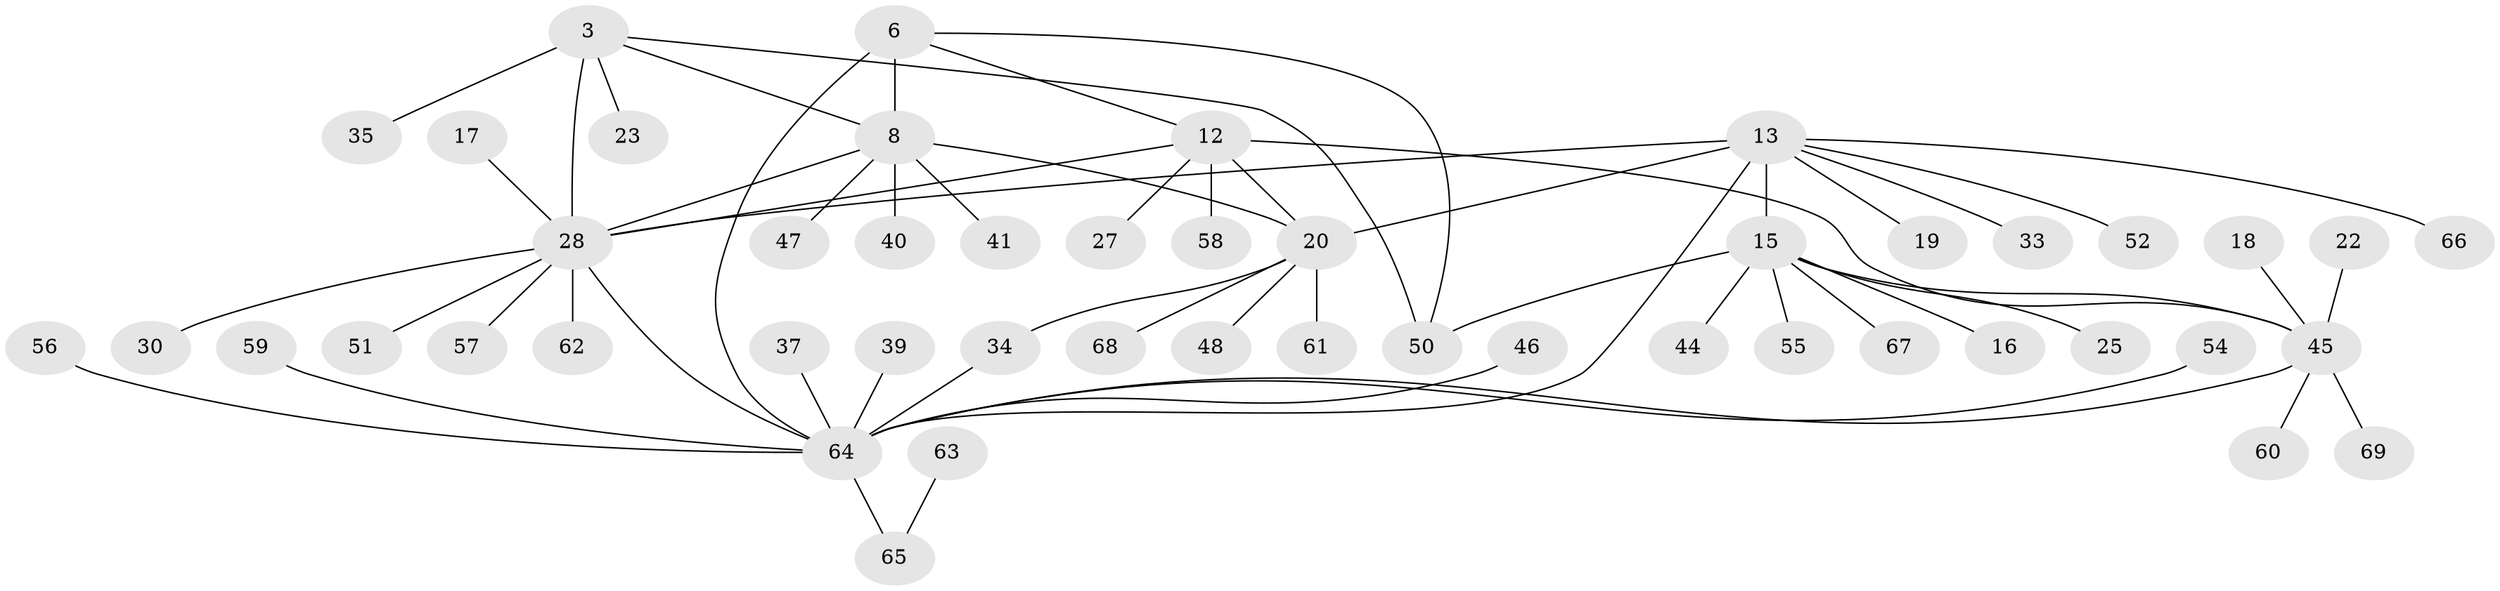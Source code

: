 // original degree distribution, {2: 0.2028985507246377, 10: 0.014492753623188406, 6: 0.014492753623188406, 8: 0.07246376811594203, 5: 0.014492753623188406, 9: 0.028985507246376812, 4: 0.028985507246376812, 7: 0.014492753623188406, 3: 0.08695652173913043, 1: 0.5217391304347826}
// Generated by graph-tools (version 1.1) at 2025/57/03/04/25 21:57:43]
// undirected, 48 vertices, 58 edges
graph export_dot {
graph [start="1"]
  node [color=gray90,style=filled];
  3 [super="+1"];
  6;
  8 [super="+7"];
  12 [super="+11"];
  13;
  15 [super="+14"];
  16;
  17;
  18;
  19;
  20 [super="+9"];
  22;
  23;
  25;
  27;
  28 [super="+24+2"];
  30;
  33;
  34;
  35;
  37;
  39;
  40;
  41;
  44 [super="+29"];
  45 [super="+10"];
  46;
  47;
  48 [super="+21"];
  50 [super="+42"];
  51;
  52;
  54;
  55;
  56 [super="+38"];
  57;
  58;
  59;
  60;
  61;
  62;
  63;
  64 [super="+49+5"];
  65 [super="+43"];
  66;
  67 [super="+36"];
  68 [super="+31"];
  69 [super="+53"];
  3 -- 23;
  3 -- 35;
  3 -- 8;
  3 -- 28 [weight=2];
  3 -- 50;
  6 -- 12;
  6 -- 50;
  6 -- 8;
  6 -- 64 [weight=2];
  8 -- 20 [weight=2];
  8 -- 40;
  8 -- 41;
  8 -- 47;
  8 -- 28;
  12 -- 20 [weight=2];
  12 -- 27;
  12 -- 28 [weight=2];
  12 -- 58;
  12 -- 45 [weight=2];
  13 -- 15 [weight=2];
  13 -- 19;
  13 -- 33;
  13 -- 52;
  13 -- 66;
  13 -- 20;
  13 -- 28;
  13 -- 64;
  15 -- 55;
  15 -- 16;
  15 -- 25;
  15 -- 50;
  15 -- 45;
  15 -- 44;
  15 -- 67;
  17 -- 28;
  18 -- 45;
  20 -- 34;
  20 -- 61;
  20 -- 48;
  20 -- 68;
  22 -- 45;
  28 -- 57;
  28 -- 64 [weight=2];
  28 -- 51;
  28 -- 62;
  28 -- 30;
  34 -- 64;
  37 -- 64;
  39 -- 64;
  45 -- 64 [weight=2];
  45 -- 60;
  45 -- 69;
  46 -- 64;
  54 -- 64;
  56 -- 64;
  59 -- 64;
  63 -- 65;
  64 -- 65;
}
